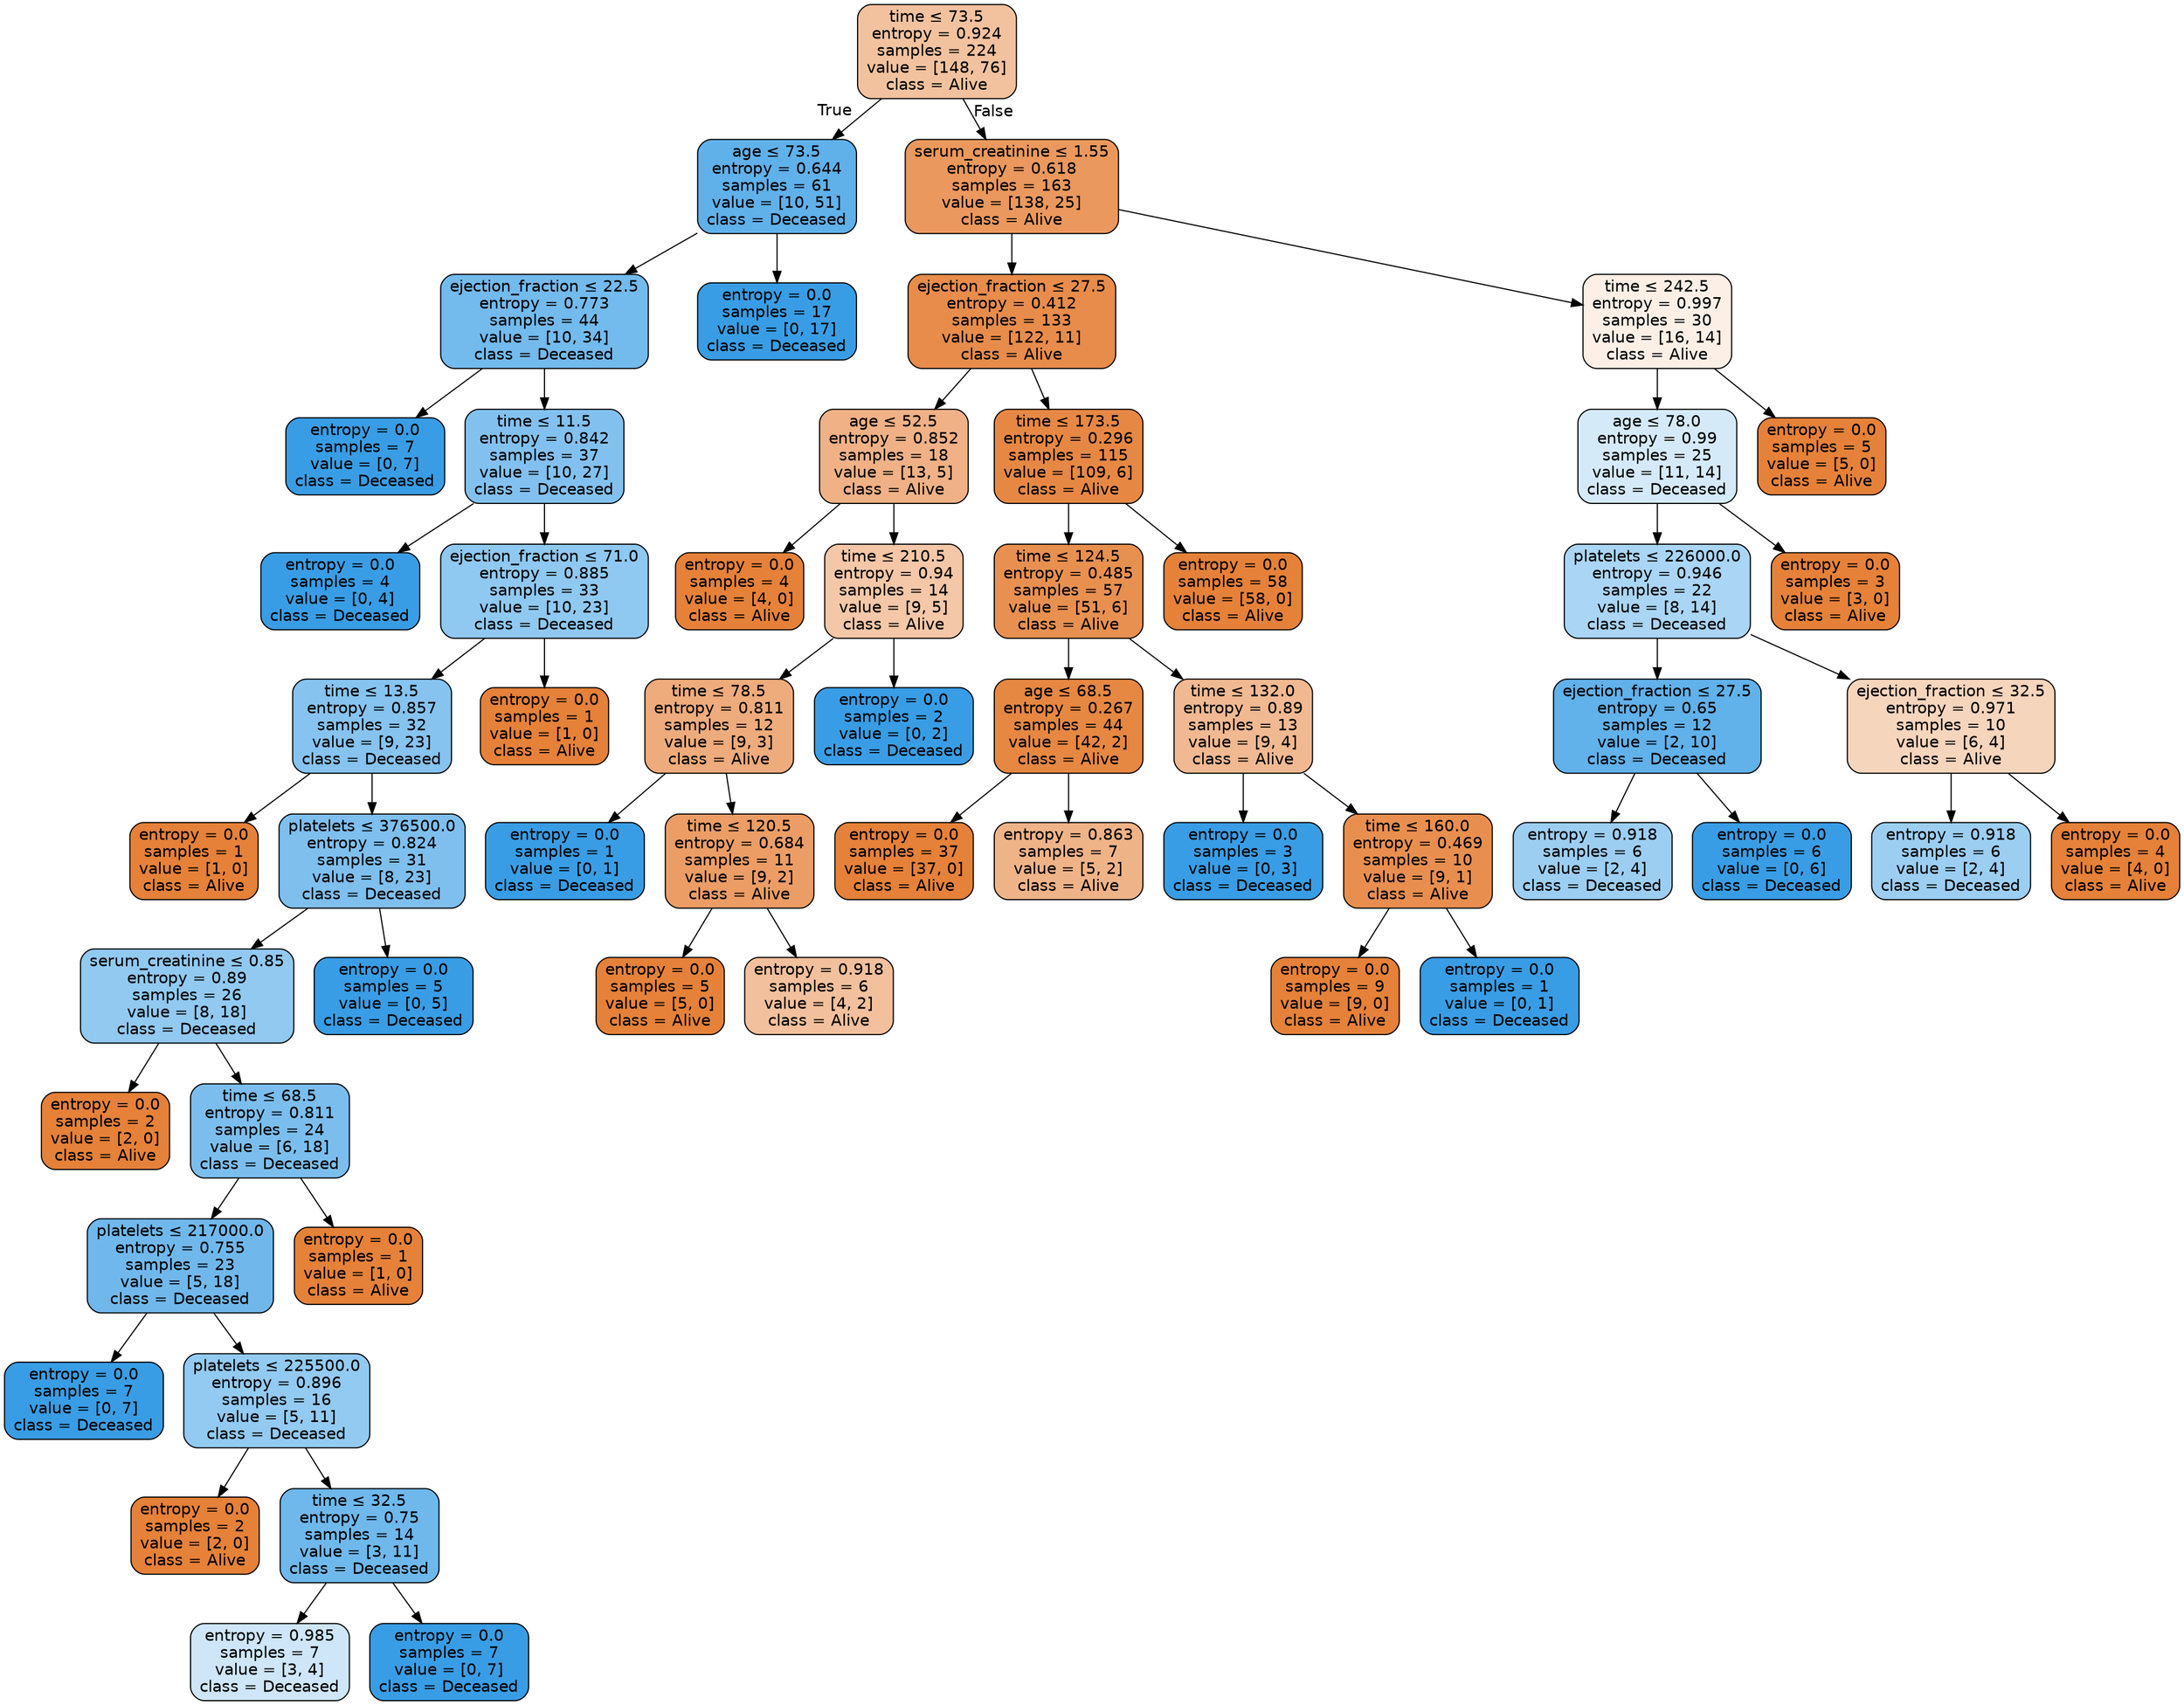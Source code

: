 digraph Tree {
node [shape=box, style="filled, rounded", color="black", fontname=helvetica] ;
edge [fontname=helvetica] ;
0 [label=<time &le; 73.5<br/>entropy = 0.924<br/>samples = 224<br/>value = [148, 76]<br/>class = Alive>, fillcolor="#f2c29f"] ;
1 [label=<age &le; 73.5<br/>entropy = 0.644<br/>samples = 61<br/>value = [10, 51]<br/>class = Deceased>, fillcolor="#60b0ea"] ;
0 -> 1 [labeldistance=2.5, labelangle=45, headlabel="True"] ;
2 [label=<ejection_fraction &le; 22.5<br/>entropy = 0.773<br/>samples = 44<br/>value = [10, 34]<br/>class = Deceased>, fillcolor="#73baed"] ;
1 -> 2 ;
3 [label=<entropy = 0.0<br/>samples = 7<br/>value = [0, 7]<br/>class = Deceased>, fillcolor="#399de5"] ;
2 -> 3 ;
4 [label=<time &le; 11.5<br/>entropy = 0.842<br/>samples = 37<br/>value = [10, 27]<br/>class = Deceased>, fillcolor="#82c1ef"] ;
2 -> 4 ;
5 [label=<entropy = 0.0<br/>samples = 4<br/>value = [0, 4]<br/>class = Deceased>, fillcolor="#399de5"] ;
4 -> 5 ;
6 [label=<ejection_fraction &le; 71.0<br/>entropy = 0.885<br/>samples = 33<br/>value = [10, 23]<br/>class = Deceased>, fillcolor="#8fc8f0"] ;
4 -> 6 ;
7 [label=<time &le; 13.5<br/>entropy = 0.857<br/>samples = 32<br/>value = [9, 23]<br/>class = Deceased>, fillcolor="#86c3ef"] ;
6 -> 7 ;
8 [label=<entropy = 0.0<br/>samples = 1<br/>value = [1, 0]<br/>class = Alive>, fillcolor="#e58139"] ;
7 -> 8 ;
9 [label=<platelets &le; 376500.0<br/>entropy = 0.824<br/>samples = 31<br/>value = [8, 23]<br/>class = Deceased>, fillcolor="#7ebfee"] ;
7 -> 9 ;
10 [label=<serum_creatinine &le; 0.85<br/>entropy = 0.89<br/>samples = 26<br/>value = [8, 18]<br/>class = Deceased>, fillcolor="#91c9f1"] ;
9 -> 10 ;
11 [label=<entropy = 0.0<br/>samples = 2<br/>value = [2, 0]<br/>class = Alive>, fillcolor="#e58139"] ;
10 -> 11 ;
12 [label=<time &le; 68.5<br/>entropy = 0.811<br/>samples = 24<br/>value = [6, 18]<br/>class = Deceased>, fillcolor="#7bbeee"] ;
10 -> 12 ;
13 [label=<platelets &le; 217000.0<br/>entropy = 0.755<br/>samples = 23<br/>value = [5, 18]<br/>class = Deceased>, fillcolor="#70b8ec"] ;
12 -> 13 ;
14 [label=<entropy = 0.0<br/>samples = 7<br/>value = [0, 7]<br/>class = Deceased>, fillcolor="#399de5"] ;
13 -> 14 ;
15 [label=<platelets &le; 225500.0<br/>entropy = 0.896<br/>samples = 16<br/>value = [5, 11]<br/>class = Deceased>, fillcolor="#93caf1"] ;
13 -> 15 ;
16 [label=<entropy = 0.0<br/>samples = 2<br/>value = [2, 0]<br/>class = Alive>, fillcolor="#e58139"] ;
15 -> 16 ;
17 [label=<time &le; 32.5<br/>entropy = 0.75<br/>samples = 14<br/>value = [3, 11]<br/>class = Deceased>, fillcolor="#6fb8ec"] ;
15 -> 17 ;
18 [label=<entropy = 0.985<br/>samples = 7<br/>value = [3, 4]<br/>class = Deceased>, fillcolor="#cee6f8"] ;
17 -> 18 ;
19 [label=<entropy = 0.0<br/>samples = 7<br/>value = [0, 7]<br/>class = Deceased>, fillcolor="#399de5"] ;
17 -> 19 ;
20 [label=<entropy = 0.0<br/>samples = 1<br/>value = [1, 0]<br/>class = Alive>, fillcolor="#e58139"] ;
12 -> 20 ;
21 [label=<entropy = 0.0<br/>samples = 5<br/>value = [0, 5]<br/>class = Deceased>, fillcolor="#399de5"] ;
9 -> 21 ;
22 [label=<entropy = 0.0<br/>samples = 1<br/>value = [1, 0]<br/>class = Alive>, fillcolor="#e58139"] ;
6 -> 22 ;
23 [label=<entropy = 0.0<br/>samples = 17<br/>value = [0, 17]<br/>class = Deceased>, fillcolor="#399de5"] ;
1 -> 23 ;
24 [label=<serum_creatinine &le; 1.55<br/>entropy = 0.618<br/>samples = 163<br/>value = [138, 25]<br/>class = Alive>, fillcolor="#ea985d"] ;
0 -> 24 [labeldistance=2.5, labelangle=-45, headlabel="False"] ;
25 [label=<ejection_fraction &le; 27.5<br/>entropy = 0.412<br/>samples = 133<br/>value = [122, 11]<br/>class = Alive>, fillcolor="#e78c4b"] ;
24 -> 25 ;
26 [label=<age &le; 52.5<br/>entropy = 0.852<br/>samples = 18<br/>value = [13, 5]<br/>class = Alive>, fillcolor="#efb185"] ;
25 -> 26 ;
27 [label=<entropy = 0.0<br/>samples = 4<br/>value = [4, 0]<br/>class = Alive>, fillcolor="#e58139"] ;
26 -> 27 ;
28 [label=<time &le; 210.5<br/>entropy = 0.94<br/>samples = 14<br/>value = [9, 5]<br/>class = Alive>, fillcolor="#f3c7a7"] ;
26 -> 28 ;
29 [label=<time &le; 78.5<br/>entropy = 0.811<br/>samples = 12<br/>value = [9, 3]<br/>class = Alive>, fillcolor="#eeab7b"] ;
28 -> 29 ;
30 [label=<entropy = 0.0<br/>samples = 1<br/>value = [0, 1]<br/>class = Deceased>, fillcolor="#399de5"] ;
29 -> 30 ;
31 [label=<time &le; 120.5<br/>entropy = 0.684<br/>samples = 11<br/>value = [9, 2]<br/>class = Alive>, fillcolor="#eb9d65"] ;
29 -> 31 ;
32 [label=<entropy = 0.0<br/>samples = 5<br/>value = [5, 0]<br/>class = Alive>, fillcolor="#e58139"] ;
31 -> 32 ;
33 [label=<entropy = 0.918<br/>samples = 6<br/>value = [4, 2]<br/>class = Alive>, fillcolor="#f2c09c"] ;
31 -> 33 ;
34 [label=<entropy = 0.0<br/>samples = 2<br/>value = [0, 2]<br/>class = Deceased>, fillcolor="#399de5"] ;
28 -> 34 ;
35 [label=<time &le; 173.5<br/>entropy = 0.296<br/>samples = 115<br/>value = [109, 6]<br/>class = Alive>, fillcolor="#e68844"] ;
25 -> 35 ;
36 [label=<time &le; 124.5<br/>entropy = 0.485<br/>samples = 57<br/>value = [51, 6]<br/>class = Alive>, fillcolor="#e89050"] ;
35 -> 36 ;
37 [label=<age &le; 68.5<br/>entropy = 0.267<br/>samples = 44<br/>value = [42, 2]<br/>class = Alive>, fillcolor="#e68742"] ;
36 -> 37 ;
38 [label=<entropy = 0.0<br/>samples = 37<br/>value = [37, 0]<br/>class = Alive>, fillcolor="#e58139"] ;
37 -> 38 ;
39 [label=<entropy = 0.863<br/>samples = 7<br/>value = [5, 2]<br/>class = Alive>, fillcolor="#efb388"] ;
37 -> 39 ;
40 [label=<time &le; 132.0<br/>entropy = 0.89<br/>samples = 13<br/>value = [9, 4]<br/>class = Alive>, fillcolor="#f1b991"] ;
36 -> 40 ;
41 [label=<entropy = 0.0<br/>samples = 3<br/>value = [0, 3]<br/>class = Deceased>, fillcolor="#399de5"] ;
40 -> 41 ;
42 [label=<time &le; 160.0<br/>entropy = 0.469<br/>samples = 10<br/>value = [9, 1]<br/>class = Alive>, fillcolor="#e88f4f"] ;
40 -> 42 ;
43 [label=<entropy = 0.0<br/>samples = 9<br/>value = [9, 0]<br/>class = Alive>, fillcolor="#e58139"] ;
42 -> 43 ;
44 [label=<entropy = 0.0<br/>samples = 1<br/>value = [0, 1]<br/>class = Deceased>, fillcolor="#399de5"] ;
42 -> 44 ;
45 [label=<entropy = 0.0<br/>samples = 58<br/>value = [58, 0]<br/>class = Alive>, fillcolor="#e58139"] ;
35 -> 45 ;
46 [label=<time &le; 242.5<br/>entropy = 0.997<br/>samples = 30<br/>value = [16, 14]<br/>class = Alive>, fillcolor="#fcefe6"] ;
24 -> 46 ;
47 [label=<age &le; 78.0<br/>entropy = 0.99<br/>samples = 25<br/>value = [11, 14]<br/>class = Deceased>, fillcolor="#d5eaf9"] ;
46 -> 47 ;
48 [label=<platelets &le; 226000.0<br/>entropy = 0.946<br/>samples = 22<br/>value = [8, 14]<br/>class = Deceased>, fillcolor="#aad5f4"] ;
47 -> 48 ;
49 [label=<ejection_fraction &le; 27.5<br/>entropy = 0.65<br/>samples = 12<br/>value = [2, 10]<br/>class = Deceased>, fillcolor="#61b1ea"] ;
48 -> 49 ;
50 [label=<entropy = 0.918<br/>samples = 6<br/>value = [2, 4]<br/>class = Deceased>, fillcolor="#9ccef2"] ;
49 -> 50 ;
51 [label=<entropy = 0.0<br/>samples = 6<br/>value = [0, 6]<br/>class = Deceased>, fillcolor="#399de5"] ;
49 -> 51 ;
52 [label=<ejection_fraction &le; 32.5<br/>entropy = 0.971<br/>samples = 10<br/>value = [6, 4]<br/>class = Alive>, fillcolor="#f6d5bd"] ;
48 -> 52 ;
53 [label=<entropy = 0.918<br/>samples = 6<br/>value = [2, 4]<br/>class = Deceased>, fillcolor="#9ccef2"] ;
52 -> 53 ;
54 [label=<entropy = 0.0<br/>samples = 4<br/>value = [4, 0]<br/>class = Alive>, fillcolor="#e58139"] ;
52 -> 54 ;
55 [label=<entropy = 0.0<br/>samples = 3<br/>value = [3, 0]<br/>class = Alive>, fillcolor="#e58139"] ;
47 -> 55 ;
56 [label=<entropy = 0.0<br/>samples = 5<br/>value = [5, 0]<br/>class = Alive>, fillcolor="#e58139"] ;
46 -> 56 ;
}